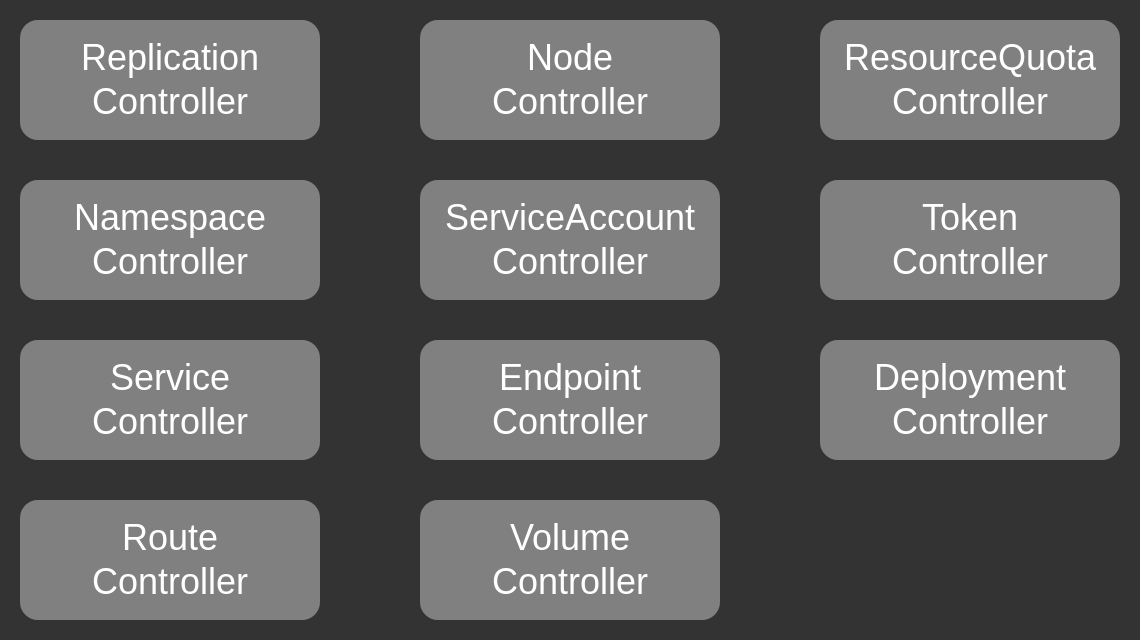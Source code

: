 <mxfile version="21.6.1" type="device">
  <diagram name="第 1 页" id="BU6Q65cIdg73-IPY4VQ8">
    <mxGraphModel dx="1418" dy="820" grid="1" gridSize="10" guides="1" tooltips="1" connect="1" arrows="1" fold="1" page="1" pageScale="1" pageWidth="1169" pageHeight="827" math="0" shadow="0">
      <root>
        <mxCell id="0" />
        <mxCell id="1" parent="0" />
        <mxCell id="hZD7FLCA5-kdj5Sm-Pci-1" value="" style="rounded=0;whiteSpace=wrap;html=1;fillColor=#333333;strokeColor=none;" parent="1" vertex="1">
          <mxGeometry x="180" y="140" width="570" height="320" as="geometry" />
        </mxCell>
        <mxCell id="st4I57soAoaPSC-TbPq0-1" value="Replication&lt;br style=&quot;font-size: 18px;&quot;&gt;Controller" style="rounded=1;whiteSpace=wrap;html=1;fontSize=18;strokeColor=none;fillColor=#808080;fontColor=#FFFFFF;" parent="1" vertex="1">
          <mxGeometry x="190" y="150" width="150" height="60" as="geometry" />
        </mxCell>
        <mxCell id="hZD7FLCA5-kdj5Sm-Pci-3" value="Namespace&lt;br style=&quot;font-size: 18px;&quot;&gt;Controller" style="rounded=1;whiteSpace=wrap;html=1;fontSize=18;strokeColor=none;fillColor=#808080;fontColor=#FFFFFF;" parent="1" vertex="1">
          <mxGeometry x="190" y="230" width="150" height="60" as="geometry" />
        </mxCell>
        <mxCell id="hZD7FLCA5-kdj5Sm-Pci-4" value="Service&lt;br style=&quot;font-size: 18px;&quot;&gt;Controller" style="rounded=1;whiteSpace=wrap;html=1;fontSize=18;strokeColor=none;fillColor=#808080;fontColor=#FFFFFF;" parent="1" vertex="1">
          <mxGeometry x="190" y="310" width="150" height="60" as="geometry" />
        </mxCell>
        <mxCell id="hZD7FLCA5-kdj5Sm-Pci-5" value="Route&lt;br style=&quot;font-size: 18px;&quot;&gt;Controller" style="rounded=1;whiteSpace=wrap;html=1;fontSize=18;strokeColor=none;fillColor=#808080;fontColor=#FFFFFF;" parent="1" vertex="1">
          <mxGeometry x="190" y="390" width="150" height="60" as="geometry" />
        </mxCell>
        <mxCell id="hZD7FLCA5-kdj5Sm-Pci-6" value="Node&lt;br style=&quot;font-size: 18px;&quot;&gt;Controller" style="rounded=1;whiteSpace=wrap;html=1;fontSize=18;strokeColor=none;fillColor=#808080;fontColor=#FFFFFF;" parent="1" vertex="1">
          <mxGeometry x="390" y="150" width="150" height="60" as="geometry" />
        </mxCell>
        <mxCell id="hZD7FLCA5-kdj5Sm-Pci-7" value="ServiceAccount&lt;br&gt;Controller" style="rounded=1;whiteSpace=wrap;html=1;fontSize=18;strokeColor=none;fillColor=#808080;fontColor=#FFFFFF;" parent="1" vertex="1">
          <mxGeometry x="390" y="230" width="150" height="60" as="geometry" />
        </mxCell>
        <mxCell id="hZD7FLCA5-kdj5Sm-Pci-8" value="Endpoint&lt;br&gt;Controller" style="rounded=1;whiteSpace=wrap;html=1;fontSize=18;strokeColor=none;fillColor=#808080;fontColor=#FFFFFF;" parent="1" vertex="1">
          <mxGeometry x="390" y="310" width="150" height="60" as="geometry" />
        </mxCell>
        <mxCell id="hZD7FLCA5-kdj5Sm-Pci-9" value="Volume&lt;br&gt;Controller" style="rounded=1;whiteSpace=wrap;html=1;fontSize=18;strokeColor=none;fillColor=#808080;fontColor=#FFFFFF;" parent="1" vertex="1">
          <mxGeometry x="390" y="390" width="150" height="60" as="geometry" />
        </mxCell>
        <mxCell id="hZD7FLCA5-kdj5Sm-Pci-10" value="ResourceQuota&lt;br style=&quot;font-size: 18px;&quot;&gt;Controller" style="rounded=1;whiteSpace=wrap;html=1;fontSize=18;strokeColor=none;fillColor=#808080;fontColor=#FFFFFF;" parent="1" vertex="1">
          <mxGeometry x="590" y="150" width="150" height="60" as="geometry" />
        </mxCell>
        <mxCell id="hZD7FLCA5-kdj5Sm-Pci-11" value="Token&lt;br&gt;Controller" style="rounded=1;whiteSpace=wrap;html=1;fontSize=18;strokeColor=none;fillColor=#808080;fontColor=#FFFFFF;" parent="1" vertex="1">
          <mxGeometry x="590" y="230" width="150" height="60" as="geometry" />
        </mxCell>
        <mxCell id="hZD7FLCA5-kdj5Sm-Pci-12" value="Deployment&lt;br&gt;Controller" style="rounded=1;whiteSpace=wrap;html=1;fontSize=18;strokeColor=none;fillColor=#808080;fontColor=#FFFFFF;" parent="1" vertex="1">
          <mxGeometry x="590" y="310" width="150" height="60" as="geometry" />
        </mxCell>
      </root>
    </mxGraphModel>
  </diagram>
</mxfile>
